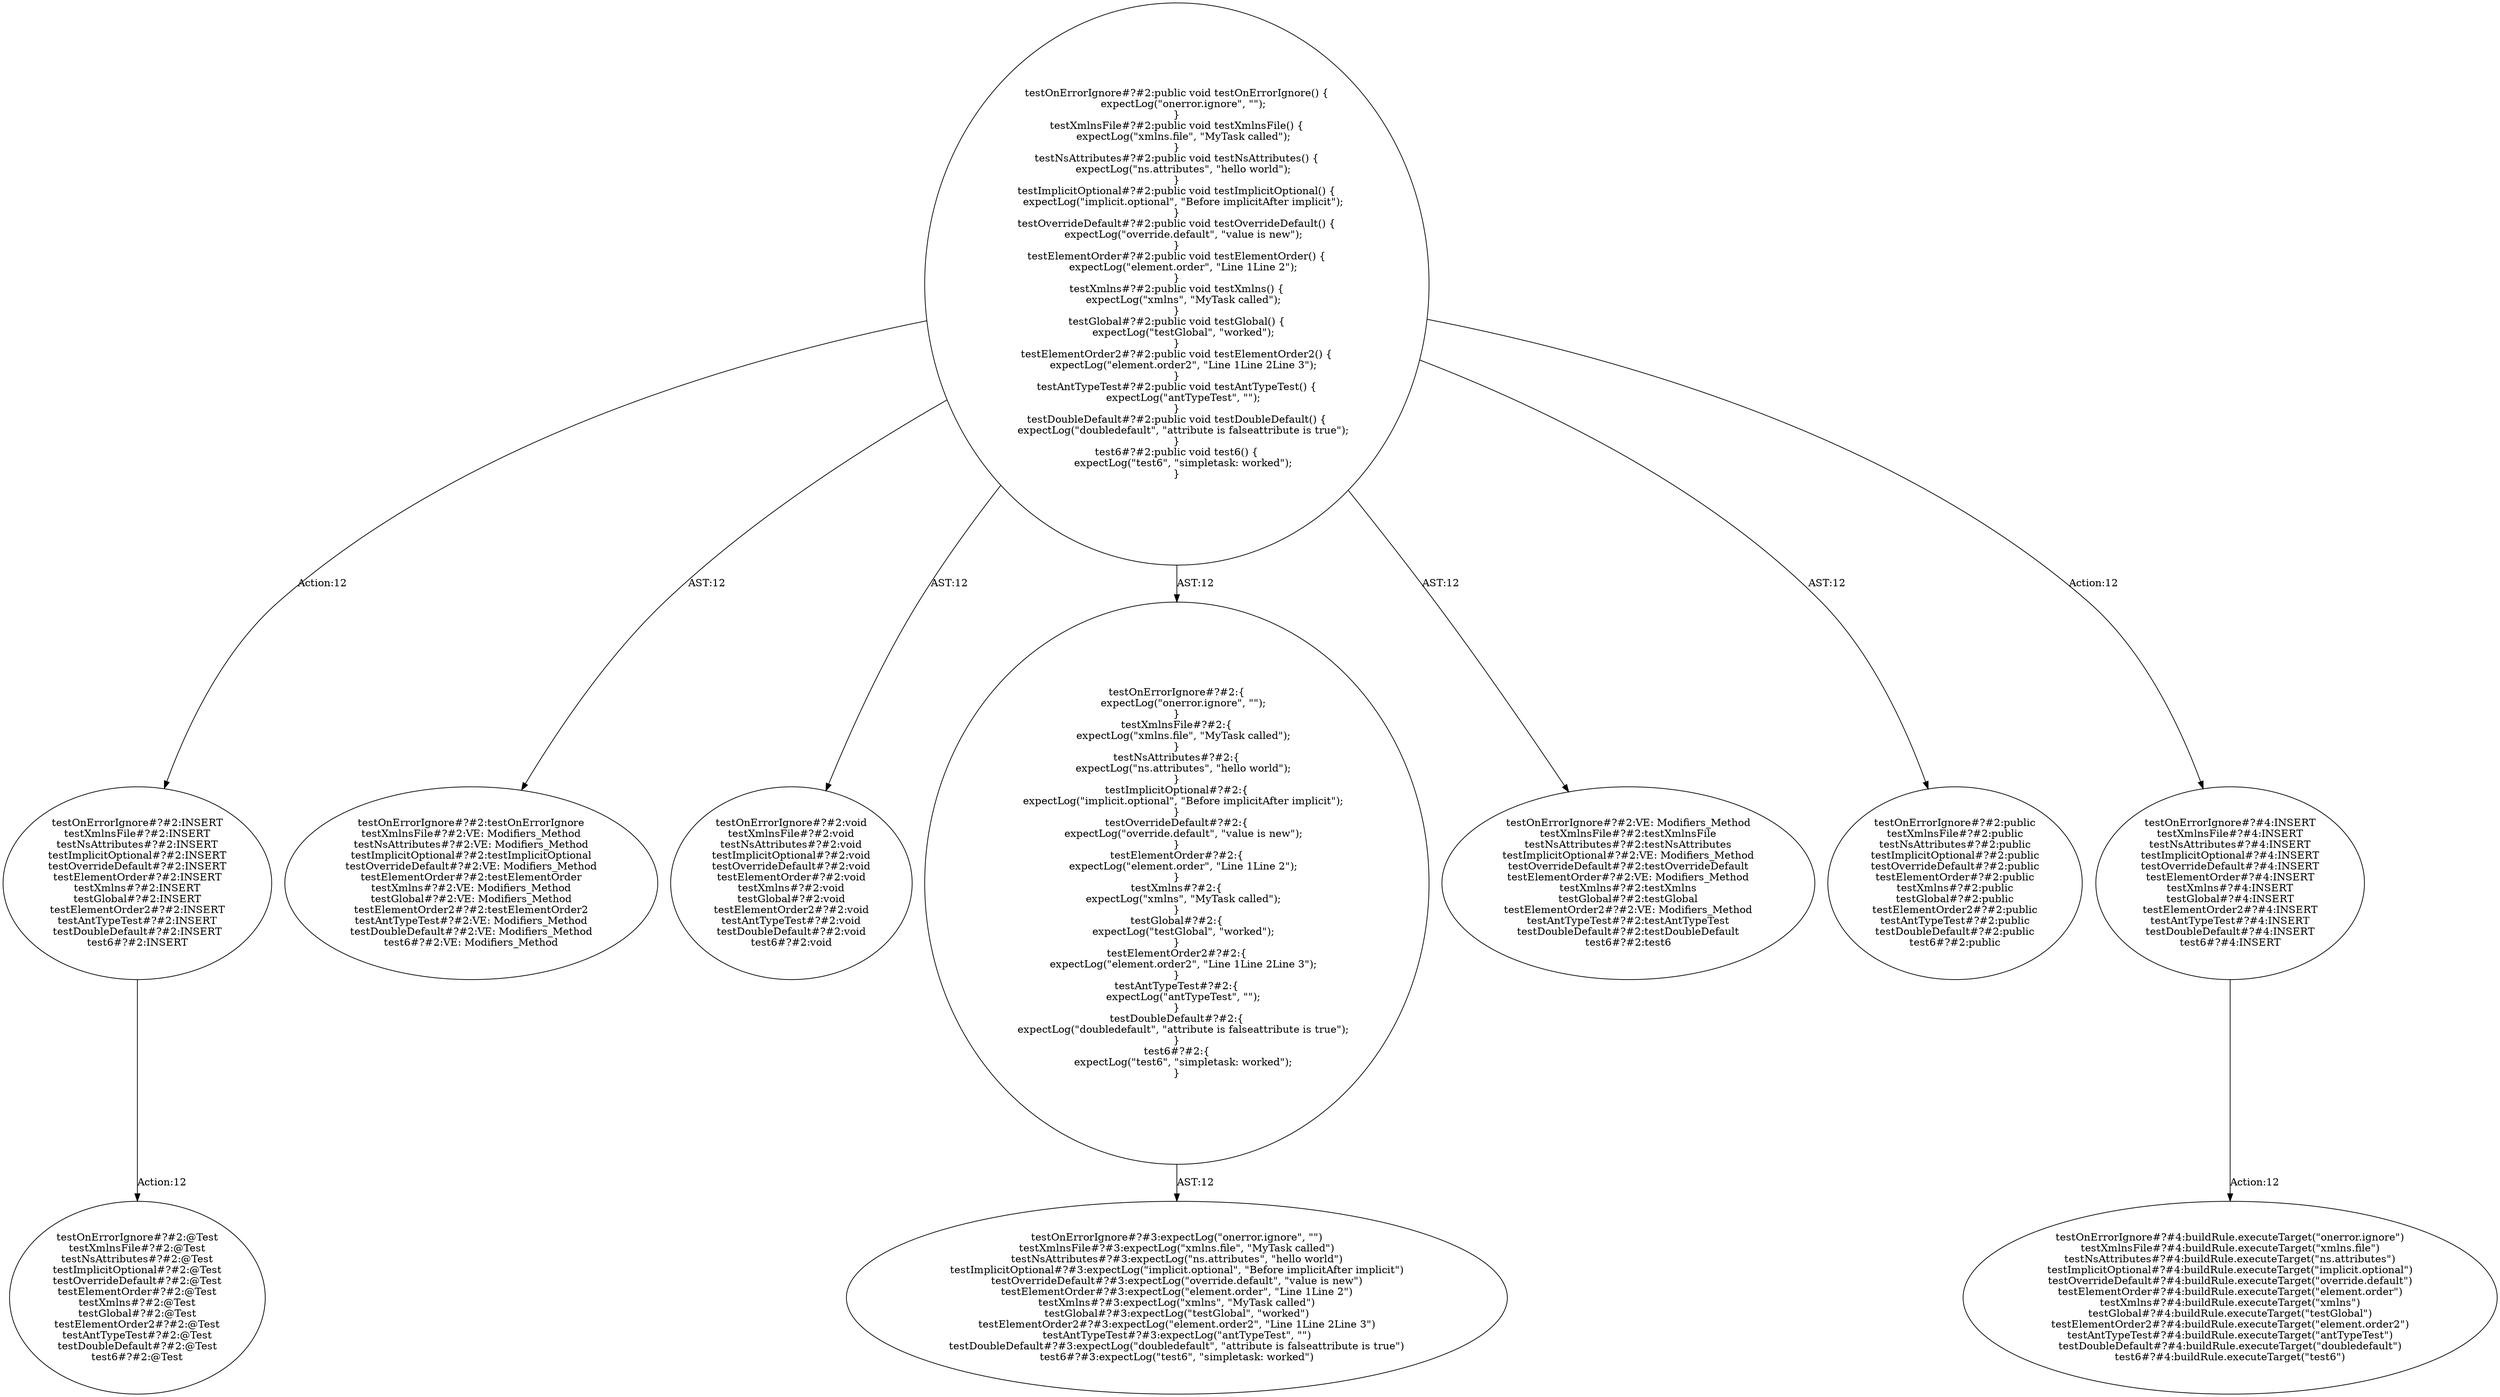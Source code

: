 digraph "Pattern" {
0 [label="testOnErrorIgnore#?#2:INSERT
testXmlnsFile#?#2:INSERT
testNsAttributes#?#2:INSERT
testImplicitOptional#?#2:INSERT
testOverrideDefault#?#2:INSERT
testElementOrder#?#2:INSERT
testXmlns#?#2:INSERT
testGlobal#?#2:INSERT
testElementOrder2#?#2:INSERT
testAntTypeTest#?#2:INSERT
testDoubleDefault#?#2:INSERT
test6#?#2:INSERT" shape=ellipse]
1 [label="testOnErrorIgnore#?#2:public void testOnErrorIgnore() \{
    expectLog(\"onerror.ignore\", \"\");
\}
testXmlnsFile#?#2:public void testXmlnsFile() \{
    expectLog(\"xmlns.file\", \"MyTask called\");
\}
testNsAttributes#?#2:public void testNsAttributes() \{
    expectLog(\"ns.attributes\", \"hello world\");
\}
testImplicitOptional#?#2:public void testImplicitOptional() \{
    expectLog(\"implicit.optional\", \"Before implicitAfter implicit\");
\}
testOverrideDefault#?#2:public void testOverrideDefault() \{
    expectLog(\"override.default\", \"value is new\");
\}
testElementOrder#?#2:public void testElementOrder() \{
    expectLog(\"element.order\", \"Line 1Line 2\");
\}
testXmlns#?#2:public void testXmlns() \{
    expectLog(\"xmlns\", \"MyTask called\");
\}
testGlobal#?#2:public void testGlobal() \{
    expectLog(\"testGlobal\", \"worked\");
\}
testElementOrder2#?#2:public void testElementOrder2() \{
    expectLog(\"element.order2\", \"Line 1Line 2Line 3\");
\}
testAntTypeTest#?#2:public void testAntTypeTest() \{
    expectLog(\"antTypeTest\", \"\");
\}
testDoubleDefault#?#2:public void testDoubleDefault() \{
    expectLog(\"doubledefault\", \"attribute is falseattribute is true\");
\}
test6#?#2:public void test6() \{
    expectLog(\"test6\", \"simpletask: worked\");
\}" shape=ellipse]
2 [label="testOnErrorIgnore#?#2:testOnErrorIgnore
testXmlnsFile#?#2:VE: Modifiers_Method
testNsAttributes#?#2:VE: Modifiers_Method
testImplicitOptional#?#2:testImplicitOptional
testOverrideDefault#?#2:VE: Modifiers_Method
testElementOrder#?#2:testElementOrder
testXmlns#?#2:VE: Modifiers_Method
testGlobal#?#2:VE: Modifiers_Method
testElementOrder2#?#2:testElementOrder2
testAntTypeTest#?#2:VE: Modifiers_Method
testDoubleDefault#?#2:VE: Modifiers_Method
test6#?#2:VE: Modifiers_Method" shape=ellipse]
3 [label="testOnErrorIgnore#?#2:void
testXmlnsFile#?#2:void
testNsAttributes#?#2:void
testImplicitOptional#?#2:void
testOverrideDefault#?#2:void
testElementOrder#?#2:void
testXmlns#?#2:void
testGlobal#?#2:void
testElementOrder2#?#2:void
testAntTypeTest#?#2:void
testDoubleDefault#?#2:void
test6#?#2:void" shape=ellipse]
4 [label="testOnErrorIgnore#?#2:\{
    expectLog(\"onerror.ignore\", \"\");
\}
testXmlnsFile#?#2:\{
    expectLog(\"xmlns.file\", \"MyTask called\");
\}
testNsAttributes#?#2:\{
    expectLog(\"ns.attributes\", \"hello world\");
\}
testImplicitOptional#?#2:\{
    expectLog(\"implicit.optional\", \"Before implicitAfter implicit\");
\}
testOverrideDefault#?#2:\{
    expectLog(\"override.default\", \"value is new\");
\}
testElementOrder#?#2:\{
    expectLog(\"element.order\", \"Line 1Line 2\");
\}
testXmlns#?#2:\{
    expectLog(\"xmlns\", \"MyTask called\");
\}
testGlobal#?#2:\{
    expectLog(\"testGlobal\", \"worked\");
\}
testElementOrder2#?#2:\{
    expectLog(\"element.order2\", \"Line 1Line 2Line 3\");
\}
testAntTypeTest#?#2:\{
    expectLog(\"antTypeTest\", \"\");
\}
testDoubleDefault#?#2:\{
    expectLog(\"doubledefault\", \"attribute is falseattribute is true\");
\}
test6#?#2:\{
    expectLog(\"test6\", \"simpletask: worked\");
\}" shape=ellipse]
5 [label="testOnErrorIgnore#?#3:expectLog(\"onerror.ignore\", \"\")
testXmlnsFile#?#3:expectLog(\"xmlns.file\", \"MyTask called\")
testNsAttributes#?#3:expectLog(\"ns.attributes\", \"hello world\")
testImplicitOptional#?#3:expectLog(\"implicit.optional\", \"Before implicitAfter implicit\")
testOverrideDefault#?#3:expectLog(\"override.default\", \"value is new\")
testElementOrder#?#3:expectLog(\"element.order\", \"Line 1Line 2\")
testXmlns#?#3:expectLog(\"xmlns\", \"MyTask called\")
testGlobal#?#3:expectLog(\"testGlobal\", \"worked\")
testElementOrder2#?#3:expectLog(\"element.order2\", \"Line 1Line 2Line 3\")
testAntTypeTest#?#3:expectLog(\"antTypeTest\", \"\")
testDoubleDefault#?#3:expectLog(\"doubledefault\", \"attribute is falseattribute is true\")
test6#?#3:expectLog(\"test6\", \"simpletask: worked\")" shape=ellipse]
6 [label="testOnErrorIgnore#?#2:VE: Modifiers_Method
testXmlnsFile#?#2:testXmlnsFile
testNsAttributes#?#2:testNsAttributes
testImplicitOptional#?#2:VE: Modifiers_Method
testOverrideDefault#?#2:testOverrideDefault
testElementOrder#?#2:VE: Modifiers_Method
testXmlns#?#2:testXmlns
testGlobal#?#2:testGlobal
testElementOrder2#?#2:VE: Modifiers_Method
testAntTypeTest#?#2:testAntTypeTest
testDoubleDefault#?#2:testDoubleDefault
test6#?#2:test6" shape=ellipse]
7 [label="testOnErrorIgnore#?#2:public
testXmlnsFile#?#2:public
testNsAttributes#?#2:public
testImplicitOptional#?#2:public
testOverrideDefault#?#2:public
testElementOrder#?#2:public
testXmlns#?#2:public
testGlobal#?#2:public
testElementOrder2#?#2:public
testAntTypeTest#?#2:public
testDoubleDefault#?#2:public
test6#?#2:public" shape=ellipse]
8 [label="testOnErrorIgnore#?#4:INSERT
testXmlnsFile#?#4:INSERT
testNsAttributes#?#4:INSERT
testImplicitOptional#?#4:INSERT
testOverrideDefault#?#4:INSERT
testElementOrder#?#4:INSERT
testXmlns#?#4:INSERT
testGlobal#?#4:INSERT
testElementOrder2#?#4:INSERT
testAntTypeTest#?#4:INSERT
testDoubleDefault#?#4:INSERT
test6#?#4:INSERT" shape=ellipse]
9 [label="testOnErrorIgnore#?#4:buildRule.executeTarget(\"onerror.ignore\")
testXmlnsFile#?#4:buildRule.executeTarget(\"xmlns.file\")
testNsAttributes#?#4:buildRule.executeTarget(\"ns.attributes\")
testImplicitOptional#?#4:buildRule.executeTarget(\"implicit.optional\")
testOverrideDefault#?#4:buildRule.executeTarget(\"override.default\")
testElementOrder#?#4:buildRule.executeTarget(\"element.order\")
testXmlns#?#4:buildRule.executeTarget(\"xmlns\")
testGlobal#?#4:buildRule.executeTarget(\"testGlobal\")
testElementOrder2#?#4:buildRule.executeTarget(\"element.order2\")
testAntTypeTest#?#4:buildRule.executeTarget(\"antTypeTest\")
testDoubleDefault#?#4:buildRule.executeTarget(\"doubledefault\")
test6#?#4:buildRule.executeTarget(\"test6\")" shape=ellipse]
10 [label="testOnErrorIgnore#?#2:@Test
testXmlnsFile#?#2:@Test
testNsAttributes#?#2:@Test
testImplicitOptional#?#2:@Test
testOverrideDefault#?#2:@Test
testElementOrder#?#2:@Test
testXmlns#?#2:@Test
testGlobal#?#2:@Test
testElementOrder2#?#2:@Test
testAntTypeTest#?#2:@Test
testDoubleDefault#?#2:@Test
test6#?#2:@Test" shape=ellipse]
0 -> 10 [label="Action:12"];
1 -> 0 [label="Action:12"];
1 -> 2 [label="AST:12"];
1 -> 3 [label="AST:12"];
1 -> 4 [label="AST:12"];
1 -> 6 [label="AST:12"];
1 -> 7 [label="AST:12"];
1 -> 8 [label="Action:12"];
4 -> 5 [label="AST:12"];
8 -> 9 [label="Action:12"];
}